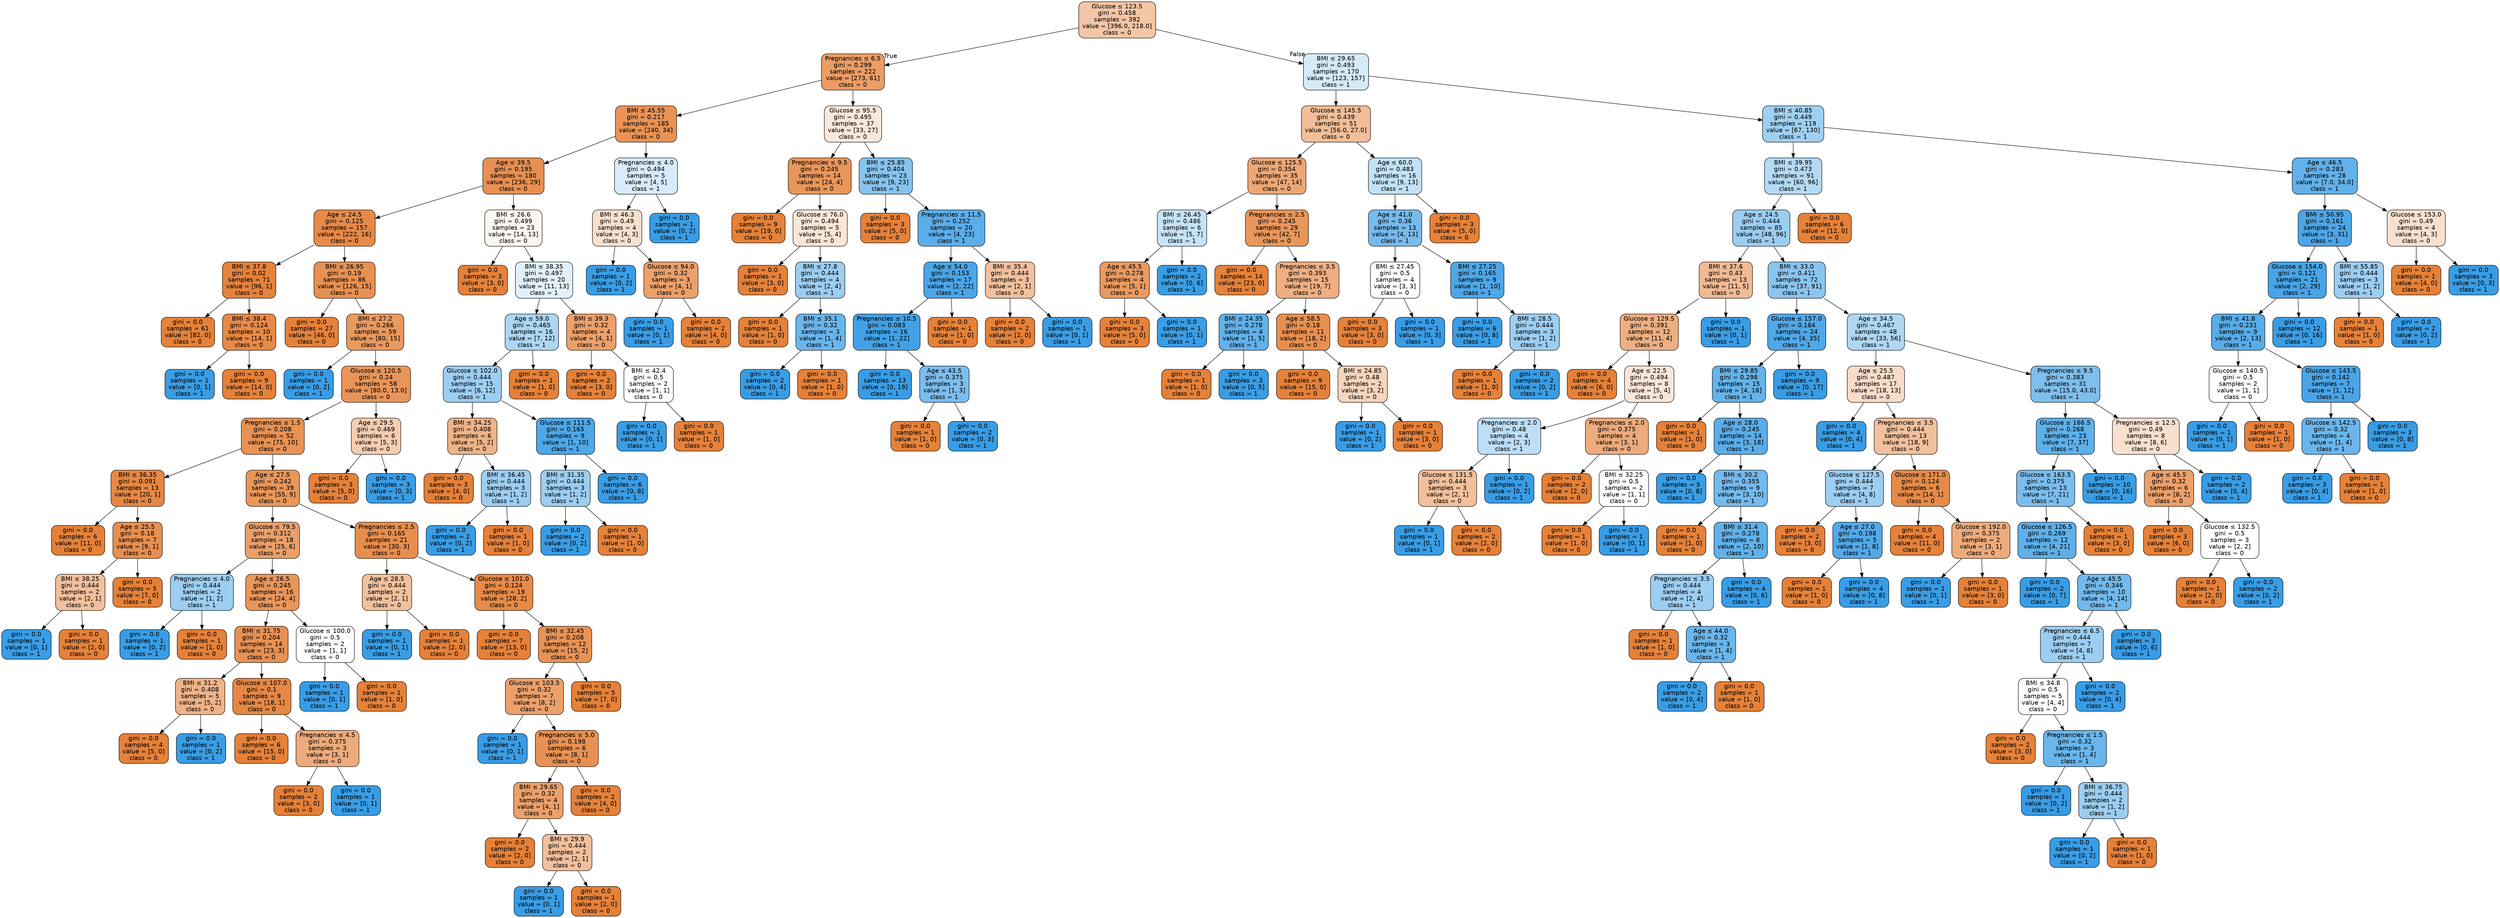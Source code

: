 digraph Tree {
node [shape=box, style="filled, rounded", color="black", fontname="helvetica"] ;
edge [fontname="helvetica"] ;
0 [label=<Glucose &le; 123.5<br/>gini = 0.458<br/>samples = 392<br/>value = [396.0, 218.0]<br/>class = 0>, fillcolor="#f3c6a6"] ;
1 [label=<Pregnancies &le; 6.5<br/>gini = 0.299<br/>samples = 222<br/>value = [273, 61]<br/>class = 0>, fillcolor="#eb9d65"] ;
0 -> 1 [labeldistance=2.5, labelangle=45, headlabel="True"] ;
2 [label=<BMI &le; 45.55<br/>gini = 0.217<br/>samples = 185<br/>value = [240, 34]<br/>class = 0>, fillcolor="#e99355"] ;
1 -> 2 ;
3 [label=<Age &le; 39.5<br/>gini = 0.195<br/>samples = 180<br/>value = [236, 29]<br/>class = 0>, fillcolor="#e89051"] ;
2 -> 3 ;
4 [label=<Age &le; 24.5<br/>gini = 0.125<br/>samples = 157<br/>value = [222, 16]<br/>class = 0>, fillcolor="#e78a47"] ;
3 -> 4 ;
5 [label=<BMI &le; 37.8<br/>gini = 0.02<br/>samples = 71<br/>value = [96, 1]<br/>class = 0>, fillcolor="#e5823b"] ;
4 -> 5 ;
6 [label=<gini = 0.0<br/>samples = 61<br/>value = [82, 0]<br/>class = 0>, fillcolor="#e58139"] ;
5 -> 6 ;
7 [label=<BMI &le; 38.4<br/>gini = 0.124<br/>samples = 10<br/>value = [14, 1]<br/>class = 0>, fillcolor="#e78a47"] ;
5 -> 7 ;
8 [label=<gini = 0.0<br/>samples = 1<br/>value = [0, 1]<br/>class = 1>, fillcolor="#399de5"] ;
7 -> 8 ;
9 [label=<gini = 0.0<br/>samples = 9<br/>value = [14, 0]<br/>class = 0>, fillcolor="#e58139"] ;
7 -> 9 ;
10 [label=<BMI &le; 26.95<br/>gini = 0.19<br/>samples = 86<br/>value = [126, 15]<br/>class = 0>, fillcolor="#e89051"] ;
4 -> 10 ;
11 [label=<gini = 0.0<br/>samples = 27<br/>value = [46, 0]<br/>class = 0>, fillcolor="#e58139"] ;
10 -> 11 ;
12 [label=<BMI &le; 27.2<br/>gini = 0.266<br/>samples = 59<br/>value = [80, 15]<br/>class = 0>, fillcolor="#ea995e"] ;
10 -> 12 ;
13 [label=<gini = 0.0<br/>samples = 1<br/>value = [0, 2]<br/>class = 1>, fillcolor="#399de5"] ;
12 -> 13 ;
14 [label=<Glucose &le; 120.5<br/>gini = 0.24<br/>samples = 58<br/>value = [80.0, 13.0]<br/>class = 0>, fillcolor="#e99559"] ;
12 -> 14 ;
15 [label=<Pregnancies &le; 1.5<br/>gini = 0.208<br/>samples = 52<br/>value = [75, 10]<br/>class = 0>, fillcolor="#e89253"] ;
14 -> 15 ;
16 [label=<BMI &le; 36.35<br/>gini = 0.091<br/>samples = 13<br/>value = [20, 1]<br/>class = 0>, fillcolor="#e68743"] ;
15 -> 16 ;
17 [label=<gini = 0.0<br/>samples = 6<br/>value = [11, 0]<br/>class = 0>, fillcolor="#e58139"] ;
16 -> 17 ;
18 [label=<Age &le; 25.5<br/>gini = 0.18<br/>samples = 7<br/>value = [9, 1]<br/>class = 0>, fillcolor="#e88f4f"] ;
16 -> 18 ;
19 [label=<BMI &le; 38.25<br/>gini = 0.444<br/>samples = 2<br/>value = [2, 1]<br/>class = 0>, fillcolor="#f2c09c"] ;
18 -> 19 ;
20 [label=<gini = 0.0<br/>samples = 1<br/>value = [0, 1]<br/>class = 1>, fillcolor="#399de5"] ;
19 -> 20 ;
21 [label=<gini = 0.0<br/>samples = 1<br/>value = [2, 0]<br/>class = 0>, fillcolor="#e58139"] ;
19 -> 21 ;
22 [label=<gini = 0.0<br/>samples = 5<br/>value = [7, 0]<br/>class = 0>, fillcolor="#e58139"] ;
18 -> 22 ;
23 [label=<Age &le; 27.5<br/>gini = 0.242<br/>samples = 39<br/>value = [55, 9]<br/>class = 0>, fillcolor="#e99659"] ;
15 -> 23 ;
24 [label=<Glucose &le; 79.5<br/>gini = 0.312<br/>samples = 18<br/>value = [25, 6]<br/>class = 0>, fillcolor="#eb9f69"] ;
23 -> 24 ;
25 [label=<Pregnancies &le; 4.0<br/>gini = 0.444<br/>samples = 2<br/>value = [1, 2]<br/>class = 1>, fillcolor="#9ccef2"] ;
24 -> 25 ;
26 [label=<gini = 0.0<br/>samples = 1<br/>value = [0, 2]<br/>class = 1>, fillcolor="#399de5"] ;
25 -> 26 ;
27 [label=<gini = 0.0<br/>samples = 1<br/>value = [1, 0]<br/>class = 0>, fillcolor="#e58139"] ;
25 -> 27 ;
28 [label=<Age &le; 26.5<br/>gini = 0.245<br/>samples = 16<br/>value = [24, 4]<br/>class = 0>, fillcolor="#e9965a"] ;
24 -> 28 ;
29 [label=<BMI &le; 31.75<br/>gini = 0.204<br/>samples = 14<br/>value = [23, 3]<br/>class = 0>, fillcolor="#e89153"] ;
28 -> 29 ;
30 [label=<BMI &le; 31.2<br/>gini = 0.408<br/>samples = 5<br/>value = [5, 2]<br/>class = 0>, fillcolor="#efb388"] ;
29 -> 30 ;
31 [label=<gini = 0.0<br/>samples = 4<br/>value = [5, 0]<br/>class = 0>, fillcolor="#e58139"] ;
30 -> 31 ;
32 [label=<gini = 0.0<br/>samples = 1<br/>value = [0, 2]<br/>class = 1>, fillcolor="#399de5"] ;
30 -> 32 ;
33 [label=<Glucose &le; 107.0<br/>gini = 0.1<br/>samples = 9<br/>value = [18, 1]<br/>class = 0>, fillcolor="#e68844"] ;
29 -> 33 ;
34 [label=<gini = 0.0<br/>samples = 6<br/>value = [15, 0]<br/>class = 0>, fillcolor="#e58139"] ;
33 -> 34 ;
35 [label=<Pregnancies &le; 4.5<br/>gini = 0.375<br/>samples = 3<br/>value = [3, 1]<br/>class = 0>, fillcolor="#eeab7b"] ;
33 -> 35 ;
36 [label=<gini = 0.0<br/>samples = 2<br/>value = [3, 0]<br/>class = 0>, fillcolor="#e58139"] ;
35 -> 36 ;
37 [label=<gini = 0.0<br/>samples = 1<br/>value = [0, 1]<br/>class = 1>, fillcolor="#399de5"] ;
35 -> 37 ;
38 [label=<Glucose &le; 100.0<br/>gini = 0.5<br/>samples = 2<br/>value = [1, 1]<br/>class = 0>, fillcolor="#ffffff"] ;
28 -> 38 ;
39 [label=<gini = 0.0<br/>samples = 1<br/>value = [0, 1]<br/>class = 1>, fillcolor="#399de5"] ;
38 -> 39 ;
40 [label=<gini = 0.0<br/>samples = 1<br/>value = [1, 0]<br/>class = 0>, fillcolor="#e58139"] ;
38 -> 40 ;
41 [label=<Pregnancies &le; 2.5<br/>gini = 0.165<br/>samples = 21<br/>value = [30, 3]<br/>class = 0>, fillcolor="#e88e4d"] ;
23 -> 41 ;
42 [label=<Age &le; 28.5<br/>gini = 0.444<br/>samples = 2<br/>value = [2, 1]<br/>class = 0>, fillcolor="#f2c09c"] ;
41 -> 42 ;
43 [label=<gini = 0.0<br/>samples = 1<br/>value = [0, 1]<br/>class = 1>, fillcolor="#399de5"] ;
42 -> 43 ;
44 [label=<gini = 0.0<br/>samples = 1<br/>value = [2, 0]<br/>class = 0>, fillcolor="#e58139"] ;
42 -> 44 ;
45 [label=<Glucose &le; 101.0<br/>gini = 0.124<br/>samples = 19<br/>value = [28, 2]<br/>class = 0>, fillcolor="#e78a47"] ;
41 -> 45 ;
46 [label=<gini = 0.0<br/>samples = 7<br/>value = [13, 0]<br/>class = 0>, fillcolor="#e58139"] ;
45 -> 46 ;
47 [label=<BMI &le; 32.45<br/>gini = 0.208<br/>samples = 12<br/>value = [15, 2]<br/>class = 0>, fillcolor="#e89253"] ;
45 -> 47 ;
48 [label=<Glucose &le; 103.5<br/>gini = 0.32<br/>samples = 7<br/>value = [8, 2]<br/>class = 0>, fillcolor="#eca06a"] ;
47 -> 48 ;
49 [label=<gini = 0.0<br/>samples = 1<br/>value = [0, 1]<br/>class = 1>, fillcolor="#399de5"] ;
48 -> 49 ;
50 [label=<Pregnancies &le; 5.0<br/>gini = 0.198<br/>samples = 6<br/>value = [8, 1]<br/>class = 0>, fillcolor="#e89152"] ;
48 -> 50 ;
51 [label=<BMI &le; 29.65<br/>gini = 0.32<br/>samples = 4<br/>value = [4, 1]<br/>class = 0>, fillcolor="#eca06a"] ;
50 -> 51 ;
52 [label=<gini = 0.0<br/>samples = 2<br/>value = [2, 0]<br/>class = 0>, fillcolor="#e58139"] ;
51 -> 52 ;
53 [label=<BMI &le; 29.9<br/>gini = 0.444<br/>samples = 2<br/>value = [2, 1]<br/>class = 0>, fillcolor="#f2c09c"] ;
51 -> 53 ;
54 [label=<gini = 0.0<br/>samples = 1<br/>value = [0, 1]<br/>class = 1>, fillcolor="#399de5"] ;
53 -> 54 ;
55 [label=<gini = 0.0<br/>samples = 1<br/>value = [2, 0]<br/>class = 0>, fillcolor="#e58139"] ;
53 -> 55 ;
56 [label=<gini = 0.0<br/>samples = 2<br/>value = [4, 0]<br/>class = 0>, fillcolor="#e58139"] ;
50 -> 56 ;
57 [label=<gini = 0.0<br/>samples = 5<br/>value = [7, 0]<br/>class = 0>, fillcolor="#e58139"] ;
47 -> 57 ;
58 [label=<Age &le; 29.5<br/>gini = 0.469<br/>samples = 6<br/>value = [5, 3]<br/>class = 0>, fillcolor="#f5cdb0"] ;
14 -> 58 ;
59 [label=<gini = 0.0<br/>samples = 3<br/>value = [5, 0]<br/>class = 0>, fillcolor="#e58139"] ;
58 -> 59 ;
60 [label=<gini = 0.0<br/>samples = 3<br/>value = [0, 3]<br/>class = 1>, fillcolor="#399de5"] ;
58 -> 60 ;
61 [label=<BMI &le; 26.6<br/>gini = 0.499<br/>samples = 23<br/>value = [14, 13]<br/>class = 0>, fillcolor="#fdf6f1"] ;
3 -> 61 ;
62 [label=<gini = 0.0<br/>samples = 3<br/>value = [3, 0]<br/>class = 0>, fillcolor="#e58139"] ;
61 -> 62 ;
63 [label=<BMI &le; 38.35<br/>gini = 0.497<br/>samples = 20<br/>value = [11, 13]<br/>class = 1>, fillcolor="#e1f0fb"] ;
61 -> 63 ;
64 [label=<Age &le; 59.0<br/>gini = 0.465<br/>samples = 16<br/>value = [7, 12]<br/>class = 1>, fillcolor="#acd6f4"] ;
63 -> 64 ;
65 [label=<Glucose &le; 102.0<br/>gini = 0.444<br/>samples = 15<br/>value = [6, 12]<br/>class = 1>, fillcolor="#9ccef2"] ;
64 -> 65 ;
66 [label=<BMI &le; 34.25<br/>gini = 0.408<br/>samples = 6<br/>value = [5, 2]<br/>class = 0>, fillcolor="#efb388"] ;
65 -> 66 ;
67 [label=<gini = 0.0<br/>samples = 3<br/>value = [4, 0]<br/>class = 0>, fillcolor="#e58139"] ;
66 -> 67 ;
68 [label=<BMI &le; 36.45<br/>gini = 0.444<br/>samples = 3<br/>value = [1, 2]<br/>class = 1>, fillcolor="#9ccef2"] ;
66 -> 68 ;
69 [label=<gini = 0.0<br/>samples = 2<br/>value = [0, 2]<br/>class = 1>, fillcolor="#399de5"] ;
68 -> 69 ;
70 [label=<gini = 0.0<br/>samples = 1<br/>value = [1, 0]<br/>class = 0>, fillcolor="#e58139"] ;
68 -> 70 ;
71 [label=<Glucose &le; 111.5<br/>gini = 0.165<br/>samples = 9<br/>value = [1, 10]<br/>class = 1>, fillcolor="#4da7e8"] ;
65 -> 71 ;
72 [label=<BMI &le; 31.35<br/>gini = 0.444<br/>samples = 3<br/>value = [1, 2]<br/>class = 1>, fillcolor="#9ccef2"] ;
71 -> 72 ;
73 [label=<gini = 0.0<br/>samples = 2<br/>value = [0, 2]<br/>class = 1>, fillcolor="#399de5"] ;
72 -> 73 ;
74 [label=<gini = 0.0<br/>samples = 1<br/>value = [1, 0]<br/>class = 0>, fillcolor="#e58139"] ;
72 -> 74 ;
75 [label=<gini = 0.0<br/>samples = 6<br/>value = [0, 8]<br/>class = 1>, fillcolor="#399de5"] ;
71 -> 75 ;
76 [label=<gini = 0.0<br/>samples = 1<br/>value = [1, 0]<br/>class = 0>, fillcolor="#e58139"] ;
64 -> 76 ;
77 [label=<BMI &le; 39.3<br/>gini = 0.32<br/>samples = 4<br/>value = [4, 1]<br/>class = 0>, fillcolor="#eca06a"] ;
63 -> 77 ;
78 [label=<gini = 0.0<br/>samples = 2<br/>value = [3, 0]<br/>class = 0>, fillcolor="#e58139"] ;
77 -> 78 ;
79 [label=<BMI &le; 42.4<br/>gini = 0.5<br/>samples = 2<br/>value = [1, 1]<br/>class = 0>, fillcolor="#ffffff"] ;
77 -> 79 ;
80 [label=<gini = 0.0<br/>samples = 1<br/>value = [0, 1]<br/>class = 1>, fillcolor="#399de5"] ;
79 -> 80 ;
81 [label=<gini = 0.0<br/>samples = 1<br/>value = [1, 0]<br/>class = 0>, fillcolor="#e58139"] ;
79 -> 81 ;
82 [label=<Pregnancies &le; 4.0<br/>gini = 0.494<br/>samples = 5<br/>value = [4, 5]<br/>class = 1>, fillcolor="#d7ebfa"] ;
2 -> 82 ;
83 [label=<BMI &le; 46.3<br/>gini = 0.49<br/>samples = 4<br/>value = [4, 3]<br/>class = 0>, fillcolor="#f8e0ce"] ;
82 -> 83 ;
84 [label=<gini = 0.0<br/>samples = 1<br/>value = [0, 2]<br/>class = 1>, fillcolor="#399de5"] ;
83 -> 84 ;
85 [label=<Glucose &le; 94.0<br/>gini = 0.32<br/>samples = 3<br/>value = [4, 1]<br/>class = 0>, fillcolor="#eca06a"] ;
83 -> 85 ;
86 [label=<gini = 0.0<br/>samples = 1<br/>value = [0, 1]<br/>class = 1>, fillcolor="#399de5"] ;
85 -> 86 ;
87 [label=<gini = 0.0<br/>samples = 2<br/>value = [4, 0]<br/>class = 0>, fillcolor="#e58139"] ;
85 -> 87 ;
88 [label=<gini = 0.0<br/>samples = 1<br/>value = [0, 2]<br/>class = 1>, fillcolor="#399de5"] ;
82 -> 88 ;
89 [label=<Glucose &le; 95.5<br/>gini = 0.495<br/>samples = 37<br/>value = [33, 27]<br/>class = 0>, fillcolor="#fae8db"] ;
1 -> 89 ;
90 [label=<Pregnancies &le; 9.5<br/>gini = 0.245<br/>samples = 14<br/>value = [24, 4]<br/>class = 0>, fillcolor="#e9965a"] ;
89 -> 90 ;
91 [label=<gini = 0.0<br/>samples = 9<br/>value = [19, 0]<br/>class = 0>, fillcolor="#e58139"] ;
90 -> 91 ;
92 [label=<Glucose &le; 76.0<br/>gini = 0.494<br/>samples = 5<br/>value = [5, 4]<br/>class = 0>, fillcolor="#fae6d7"] ;
90 -> 92 ;
93 [label=<gini = 0.0<br/>samples = 1<br/>value = [3, 0]<br/>class = 0>, fillcolor="#e58139"] ;
92 -> 93 ;
94 [label=<BMI &le; 27.8<br/>gini = 0.444<br/>samples = 4<br/>value = [2, 4]<br/>class = 1>, fillcolor="#9ccef2"] ;
92 -> 94 ;
95 [label=<gini = 0.0<br/>samples = 1<br/>value = [1, 0]<br/>class = 0>, fillcolor="#e58139"] ;
94 -> 95 ;
96 [label=<BMI &le; 35.1<br/>gini = 0.32<br/>samples = 3<br/>value = [1, 4]<br/>class = 1>, fillcolor="#6ab6ec"] ;
94 -> 96 ;
97 [label=<gini = 0.0<br/>samples = 2<br/>value = [0, 4]<br/>class = 1>, fillcolor="#399de5"] ;
96 -> 97 ;
98 [label=<gini = 0.0<br/>samples = 1<br/>value = [1, 0]<br/>class = 0>, fillcolor="#e58139"] ;
96 -> 98 ;
99 [label=<BMI &le; 25.85<br/>gini = 0.404<br/>samples = 23<br/>value = [9, 23]<br/>class = 1>, fillcolor="#86c3ef"] ;
89 -> 99 ;
100 [label=<gini = 0.0<br/>samples = 3<br/>value = [5, 0]<br/>class = 0>, fillcolor="#e58139"] ;
99 -> 100 ;
101 [label=<Pregnancies &le; 11.5<br/>gini = 0.252<br/>samples = 20<br/>value = [4, 23]<br/>class = 1>, fillcolor="#5baeea"] ;
99 -> 101 ;
102 [label=<Age &le; 54.0<br/>gini = 0.153<br/>samples = 17<br/>value = [2, 22]<br/>class = 1>, fillcolor="#4ba6e7"] ;
101 -> 102 ;
103 [label=<Pregnancies &le; 10.5<br/>gini = 0.083<br/>samples = 16<br/>value = [1, 22]<br/>class = 1>, fillcolor="#42a1e6"] ;
102 -> 103 ;
104 [label=<gini = 0.0<br/>samples = 13<br/>value = [0, 19]<br/>class = 1>, fillcolor="#399de5"] ;
103 -> 104 ;
105 [label=<Age &le; 43.5<br/>gini = 0.375<br/>samples = 3<br/>value = [1, 3]<br/>class = 1>, fillcolor="#7bbeee"] ;
103 -> 105 ;
106 [label=<gini = 0.0<br/>samples = 1<br/>value = [1, 0]<br/>class = 0>, fillcolor="#e58139"] ;
105 -> 106 ;
107 [label=<gini = 0.0<br/>samples = 2<br/>value = [0, 3]<br/>class = 1>, fillcolor="#399de5"] ;
105 -> 107 ;
108 [label=<gini = 0.0<br/>samples = 1<br/>value = [1, 0]<br/>class = 0>, fillcolor="#e58139"] ;
102 -> 108 ;
109 [label=<BMI &le; 35.4<br/>gini = 0.444<br/>samples = 3<br/>value = [2, 1]<br/>class = 0>, fillcolor="#f2c09c"] ;
101 -> 109 ;
110 [label=<gini = 0.0<br/>samples = 2<br/>value = [2, 0]<br/>class = 0>, fillcolor="#e58139"] ;
109 -> 110 ;
111 [label=<gini = 0.0<br/>samples = 1<br/>value = [0, 1]<br/>class = 1>, fillcolor="#399de5"] ;
109 -> 111 ;
112 [label=<BMI &le; 29.65<br/>gini = 0.493<br/>samples = 170<br/>value = [123, 157]<br/>class = 1>, fillcolor="#d4eaf9"] ;
0 -> 112 [labeldistance=2.5, labelangle=-45, headlabel="False"] ;
113 [label=<Glucose &le; 145.5<br/>gini = 0.439<br/>samples = 51<br/>value = [56.0, 27.0]<br/>class = 0>, fillcolor="#f2be98"] ;
112 -> 113 ;
114 [label=<Glucose &le; 125.5<br/>gini = 0.354<br/>samples = 35<br/>value = [47, 14]<br/>class = 0>, fillcolor="#eda774"] ;
113 -> 114 ;
115 [label=<BMI &le; 26.45<br/>gini = 0.486<br/>samples = 6<br/>value = [5, 7]<br/>class = 1>, fillcolor="#c6e3f8"] ;
114 -> 115 ;
116 [label=<Age &le; 45.5<br/>gini = 0.278<br/>samples = 4<br/>value = [5, 1]<br/>class = 0>, fillcolor="#ea9a61"] ;
115 -> 116 ;
117 [label=<gini = 0.0<br/>samples = 3<br/>value = [5, 0]<br/>class = 0>, fillcolor="#e58139"] ;
116 -> 117 ;
118 [label=<gini = 0.0<br/>samples = 1<br/>value = [0, 1]<br/>class = 1>, fillcolor="#399de5"] ;
116 -> 118 ;
119 [label=<gini = 0.0<br/>samples = 2<br/>value = [0, 6]<br/>class = 1>, fillcolor="#399de5"] ;
115 -> 119 ;
120 [label=<Pregnancies &le; 2.5<br/>gini = 0.245<br/>samples = 29<br/>value = [42, 7]<br/>class = 0>, fillcolor="#e9965a"] ;
114 -> 120 ;
121 [label=<gini = 0.0<br/>samples = 14<br/>value = [23, 0]<br/>class = 0>, fillcolor="#e58139"] ;
120 -> 121 ;
122 [label=<Pregnancies &le; 3.5<br/>gini = 0.393<br/>samples = 15<br/>value = [19, 7]<br/>class = 0>, fillcolor="#efaf82"] ;
120 -> 122 ;
123 [label=<BMI &le; 24.35<br/>gini = 0.278<br/>samples = 4<br/>value = [1, 5]<br/>class = 1>, fillcolor="#61b1ea"] ;
122 -> 123 ;
124 [label=<gini = 0.0<br/>samples = 1<br/>value = [1, 0]<br/>class = 0>, fillcolor="#e58139"] ;
123 -> 124 ;
125 [label=<gini = 0.0<br/>samples = 3<br/>value = [0, 5]<br/>class = 1>, fillcolor="#399de5"] ;
123 -> 125 ;
126 [label=<Age &le; 58.5<br/>gini = 0.18<br/>samples = 11<br/>value = [18, 2]<br/>class = 0>, fillcolor="#e88f4f"] ;
122 -> 126 ;
127 [label=<gini = 0.0<br/>samples = 9<br/>value = [15, 0]<br/>class = 0>, fillcolor="#e58139"] ;
126 -> 127 ;
128 [label=<BMI &le; 24.85<br/>gini = 0.48<br/>samples = 2<br/>value = [3, 2]<br/>class = 0>, fillcolor="#f6d5bd"] ;
126 -> 128 ;
129 [label=<gini = 0.0<br/>samples = 1<br/>value = [0, 2]<br/>class = 1>, fillcolor="#399de5"] ;
128 -> 129 ;
130 [label=<gini = 0.0<br/>samples = 1<br/>value = [3, 0]<br/>class = 0>, fillcolor="#e58139"] ;
128 -> 130 ;
131 [label=<Age &le; 60.0<br/>gini = 0.483<br/>samples = 16<br/>value = [9, 13]<br/>class = 1>, fillcolor="#c2e1f7"] ;
113 -> 131 ;
132 [label=<Age &le; 41.0<br/>gini = 0.36<br/>samples = 13<br/>value = [4, 13]<br/>class = 1>, fillcolor="#76bbed"] ;
131 -> 132 ;
133 [label=<BMI &le; 27.45<br/>gini = 0.5<br/>samples = 4<br/>value = [3, 3]<br/>class = 0>, fillcolor="#ffffff"] ;
132 -> 133 ;
134 [label=<gini = 0.0<br/>samples = 3<br/>value = [3, 0]<br/>class = 0>, fillcolor="#e58139"] ;
133 -> 134 ;
135 [label=<gini = 0.0<br/>samples = 1<br/>value = [0, 3]<br/>class = 1>, fillcolor="#399de5"] ;
133 -> 135 ;
136 [label=<BMI &le; 27.25<br/>gini = 0.165<br/>samples = 9<br/>value = [1, 10]<br/>class = 1>, fillcolor="#4da7e8"] ;
132 -> 136 ;
137 [label=<gini = 0.0<br/>samples = 6<br/>value = [0, 8]<br/>class = 1>, fillcolor="#399de5"] ;
136 -> 137 ;
138 [label=<BMI &le; 28.5<br/>gini = 0.444<br/>samples = 3<br/>value = [1, 2]<br/>class = 1>, fillcolor="#9ccef2"] ;
136 -> 138 ;
139 [label=<gini = 0.0<br/>samples = 1<br/>value = [1, 0]<br/>class = 0>, fillcolor="#e58139"] ;
138 -> 139 ;
140 [label=<gini = 0.0<br/>samples = 2<br/>value = [0, 2]<br/>class = 1>, fillcolor="#399de5"] ;
138 -> 140 ;
141 [label=<gini = 0.0<br/>samples = 3<br/>value = [5, 0]<br/>class = 0>, fillcolor="#e58139"] ;
131 -> 141 ;
142 [label=<BMI &le; 40.85<br/>gini = 0.449<br/>samples = 119<br/>value = [67, 130]<br/>class = 1>, fillcolor="#9fd0f2"] ;
112 -> 142 ;
143 [label=<BMI &le; 39.95<br/>gini = 0.473<br/>samples = 91<br/>value = [60, 96]<br/>class = 1>, fillcolor="#b5daf5"] ;
142 -> 143 ;
144 [label=<Age &le; 24.5<br/>gini = 0.444<br/>samples = 85<br/>value = [48, 96]<br/>class = 1>, fillcolor="#9ccef2"] ;
143 -> 144 ;
145 [label=<BMI &le; 37.6<br/>gini = 0.43<br/>samples = 13<br/>value = [11, 5]<br/>class = 0>, fillcolor="#f1ba93"] ;
144 -> 145 ;
146 [label=<Glucose &le; 129.5<br/>gini = 0.391<br/>samples = 12<br/>value = [11, 4]<br/>class = 0>, fillcolor="#eeaf81"] ;
145 -> 146 ;
147 [label=<gini = 0.0<br/>samples = 4<br/>value = [6, 0]<br/>class = 0>, fillcolor="#e58139"] ;
146 -> 147 ;
148 [label=<Age &le; 22.5<br/>gini = 0.494<br/>samples = 8<br/>value = [5, 4]<br/>class = 0>, fillcolor="#fae6d7"] ;
146 -> 148 ;
149 [label=<Pregnancies &le; 2.0<br/>gini = 0.48<br/>samples = 4<br/>value = [2, 3]<br/>class = 1>, fillcolor="#bddef6"] ;
148 -> 149 ;
150 [label=<Glucose &le; 131.5<br/>gini = 0.444<br/>samples = 3<br/>value = [2, 1]<br/>class = 0>, fillcolor="#f2c09c"] ;
149 -> 150 ;
151 [label=<gini = 0.0<br/>samples = 1<br/>value = [0, 1]<br/>class = 1>, fillcolor="#399de5"] ;
150 -> 151 ;
152 [label=<gini = 0.0<br/>samples = 2<br/>value = [2, 0]<br/>class = 0>, fillcolor="#e58139"] ;
150 -> 152 ;
153 [label=<gini = 0.0<br/>samples = 1<br/>value = [0, 2]<br/>class = 1>, fillcolor="#399de5"] ;
149 -> 153 ;
154 [label=<Pregnancies &le; 2.0<br/>gini = 0.375<br/>samples = 4<br/>value = [3, 1]<br/>class = 0>, fillcolor="#eeab7b"] ;
148 -> 154 ;
155 [label=<gini = 0.0<br/>samples = 2<br/>value = [2, 0]<br/>class = 0>, fillcolor="#e58139"] ;
154 -> 155 ;
156 [label=<BMI &le; 32.25<br/>gini = 0.5<br/>samples = 2<br/>value = [1, 1]<br/>class = 0>, fillcolor="#ffffff"] ;
154 -> 156 ;
157 [label=<gini = 0.0<br/>samples = 1<br/>value = [1, 0]<br/>class = 0>, fillcolor="#e58139"] ;
156 -> 157 ;
158 [label=<gini = 0.0<br/>samples = 1<br/>value = [0, 1]<br/>class = 1>, fillcolor="#399de5"] ;
156 -> 158 ;
159 [label=<gini = 0.0<br/>samples = 1<br/>value = [0, 1]<br/>class = 1>, fillcolor="#399de5"] ;
145 -> 159 ;
160 [label=<BMI &le; 33.0<br/>gini = 0.411<br/>samples = 72<br/>value = [37, 91]<br/>class = 1>, fillcolor="#8ac5f0"] ;
144 -> 160 ;
161 [label=<Glucose &le; 157.0<br/>gini = 0.184<br/>samples = 24<br/>value = [4, 35]<br/>class = 1>, fillcolor="#50a8e8"] ;
160 -> 161 ;
162 [label=<BMI &le; 29.85<br/>gini = 0.298<br/>samples = 15<br/>value = [4, 18]<br/>class = 1>, fillcolor="#65b3eb"] ;
161 -> 162 ;
163 [label=<gini = 0.0<br/>samples = 1<br/>value = [1, 0]<br/>class = 0>, fillcolor="#e58139"] ;
162 -> 163 ;
164 [label=<Age &le; 28.0<br/>gini = 0.245<br/>samples = 14<br/>value = [3, 18]<br/>class = 1>, fillcolor="#5aade9"] ;
162 -> 164 ;
165 [label=<gini = 0.0<br/>samples = 5<br/>value = [0, 8]<br/>class = 1>, fillcolor="#399de5"] ;
164 -> 165 ;
166 [label=<BMI &le; 30.2<br/>gini = 0.355<br/>samples = 9<br/>value = [3, 10]<br/>class = 1>, fillcolor="#74baed"] ;
164 -> 166 ;
167 [label=<gini = 0.0<br/>samples = 1<br/>value = [1, 0]<br/>class = 0>, fillcolor="#e58139"] ;
166 -> 167 ;
168 [label=<BMI &le; 31.4<br/>gini = 0.278<br/>samples = 8<br/>value = [2, 10]<br/>class = 1>, fillcolor="#61b1ea"] ;
166 -> 168 ;
169 [label=<Pregnancies &le; 3.5<br/>gini = 0.444<br/>samples = 4<br/>value = [2, 4]<br/>class = 1>, fillcolor="#9ccef2"] ;
168 -> 169 ;
170 [label=<gini = 0.0<br/>samples = 1<br/>value = [1, 0]<br/>class = 0>, fillcolor="#e58139"] ;
169 -> 170 ;
171 [label=<Age &le; 44.0<br/>gini = 0.32<br/>samples = 3<br/>value = [1, 4]<br/>class = 1>, fillcolor="#6ab6ec"] ;
169 -> 171 ;
172 [label=<gini = 0.0<br/>samples = 2<br/>value = [0, 4]<br/>class = 1>, fillcolor="#399de5"] ;
171 -> 172 ;
173 [label=<gini = 0.0<br/>samples = 1<br/>value = [1, 0]<br/>class = 0>, fillcolor="#e58139"] ;
171 -> 173 ;
174 [label=<gini = 0.0<br/>samples = 4<br/>value = [0, 6]<br/>class = 1>, fillcolor="#399de5"] ;
168 -> 174 ;
175 [label=<gini = 0.0<br/>samples = 9<br/>value = [0, 17]<br/>class = 1>, fillcolor="#399de5"] ;
161 -> 175 ;
176 [label=<Age &le; 34.5<br/>gini = 0.467<br/>samples = 48<br/>value = [33, 56]<br/>class = 1>, fillcolor="#aed7f4"] ;
160 -> 176 ;
177 [label=<Age &le; 25.5<br/>gini = 0.487<br/>samples = 17<br/>value = [18, 13]<br/>class = 0>, fillcolor="#f8dcc8"] ;
176 -> 177 ;
178 [label=<gini = 0.0<br/>samples = 4<br/>value = [0, 4]<br/>class = 1>, fillcolor="#399de5"] ;
177 -> 178 ;
179 [label=<Pregnancies &le; 3.5<br/>gini = 0.444<br/>samples = 13<br/>value = [18, 9]<br/>class = 0>, fillcolor="#f2c09c"] ;
177 -> 179 ;
180 [label=<Glucose &le; 127.5<br/>gini = 0.444<br/>samples = 7<br/>value = [4, 8]<br/>class = 1>, fillcolor="#9ccef2"] ;
179 -> 180 ;
181 [label=<gini = 0.0<br/>samples = 2<br/>value = [3, 0]<br/>class = 0>, fillcolor="#e58139"] ;
180 -> 181 ;
182 [label=<Age &le; 27.0<br/>gini = 0.198<br/>samples = 5<br/>value = [1, 8]<br/>class = 1>, fillcolor="#52a9e8"] ;
180 -> 182 ;
183 [label=<gini = 0.0<br/>samples = 1<br/>value = [1, 0]<br/>class = 0>, fillcolor="#e58139"] ;
182 -> 183 ;
184 [label=<gini = 0.0<br/>samples = 4<br/>value = [0, 8]<br/>class = 1>, fillcolor="#399de5"] ;
182 -> 184 ;
185 [label=<Glucose &le; 171.0<br/>gini = 0.124<br/>samples = 6<br/>value = [14, 1]<br/>class = 0>, fillcolor="#e78a47"] ;
179 -> 185 ;
186 [label=<gini = 0.0<br/>samples = 4<br/>value = [11, 0]<br/>class = 0>, fillcolor="#e58139"] ;
185 -> 186 ;
187 [label=<Glucose &le; 192.0<br/>gini = 0.375<br/>samples = 2<br/>value = [3, 1]<br/>class = 0>, fillcolor="#eeab7b"] ;
185 -> 187 ;
188 [label=<gini = 0.0<br/>samples = 1<br/>value = [0, 1]<br/>class = 1>, fillcolor="#399de5"] ;
187 -> 188 ;
189 [label=<gini = 0.0<br/>samples = 1<br/>value = [3, 0]<br/>class = 0>, fillcolor="#e58139"] ;
187 -> 189 ;
190 [label=<Pregnancies &le; 9.5<br/>gini = 0.383<br/>samples = 31<br/>value = [15.0, 43.0]<br/>class = 1>, fillcolor="#7ebfee"] ;
176 -> 190 ;
191 [label=<Glucose &le; 166.5<br/>gini = 0.268<br/>samples = 23<br/>value = [7, 37]<br/>class = 1>, fillcolor="#5eb0ea"] ;
190 -> 191 ;
192 [label=<Glucose &le; 163.5<br/>gini = 0.375<br/>samples = 13<br/>value = [7, 21]<br/>class = 1>, fillcolor="#7bbeee"] ;
191 -> 192 ;
193 [label=<Glucose &le; 126.5<br/>gini = 0.269<br/>samples = 12<br/>value = [4, 21]<br/>class = 1>, fillcolor="#5fb0ea"] ;
192 -> 193 ;
194 [label=<gini = 0.0<br/>samples = 2<br/>value = [0, 7]<br/>class = 1>, fillcolor="#399de5"] ;
193 -> 194 ;
195 [label=<Age &le; 45.5<br/>gini = 0.346<br/>samples = 10<br/>value = [4, 14]<br/>class = 1>, fillcolor="#72b9ec"] ;
193 -> 195 ;
196 [label=<Pregnancies &le; 6.5<br/>gini = 0.444<br/>samples = 7<br/>value = [4, 8]<br/>class = 1>, fillcolor="#9ccef2"] ;
195 -> 196 ;
197 [label=<BMI &le; 34.8<br/>gini = 0.5<br/>samples = 5<br/>value = [4, 4]<br/>class = 0>, fillcolor="#ffffff"] ;
196 -> 197 ;
198 [label=<gini = 0.0<br/>samples = 2<br/>value = [3, 0]<br/>class = 0>, fillcolor="#e58139"] ;
197 -> 198 ;
199 [label=<Pregnancies &le; 1.5<br/>gini = 0.32<br/>samples = 3<br/>value = [1, 4]<br/>class = 1>, fillcolor="#6ab6ec"] ;
197 -> 199 ;
200 [label=<gini = 0.0<br/>samples = 1<br/>value = [0, 2]<br/>class = 1>, fillcolor="#399de5"] ;
199 -> 200 ;
201 [label=<BMI &le; 36.75<br/>gini = 0.444<br/>samples = 2<br/>value = [1, 2]<br/>class = 1>, fillcolor="#9ccef2"] ;
199 -> 201 ;
202 [label=<gini = 0.0<br/>samples = 1<br/>value = [0, 2]<br/>class = 1>, fillcolor="#399de5"] ;
201 -> 202 ;
203 [label=<gini = 0.0<br/>samples = 1<br/>value = [1, 0]<br/>class = 0>, fillcolor="#e58139"] ;
201 -> 203 ;
204 [label=<gini = 0.0<br/>samples = 2<br/>value = [0, 4]<br/>class = 1>, fillcolor="#399de5"] ;
196 -> 204 ;
205 [label=<gini = 0.0<br/>samples = 3<br/>value = [0, 6]<br/>class = 1>, fillcolor="#399de5"] ;
195 -> 205 ;
206 [label=<gini = 0.0<br/>samples = 1<br/>value = [3, 0]<br/>class = 0>, fillcolor="#e58139"] ;
192 -> 206 ;
207 [label=<gini = 0.0<br/>samples = 10<br/>value = [0, 16]<br/>class = 1>, fillcolor="#399de5"] ;
191 -> 207 ;
208 [label=<Pregnancies &le; 12.5<br/>gini = 0.49<br/>samples = 8<br/>value = [8, 6]<br/>class = 0>, fillcolor="#f8e0ce"] ;
190 -> 208 ;
209 [label=<Age &le; 45.5<br/>gini = 0.32<br/>samples = 6<br/>value = [8, 2]<br/>class = 0>, fillcolor="#eca06a"] ;
208 -> 209 ;
210 [label=<gini = 0.0<br/>samples = 3<br/>value = [6, 0]<br/>class = 0>, fillcolor="#e58139"] ;
209 -> 210 ;
211 [label=<Glucose &le; 132.5<br/>gini = 0.5<br/>samples = 3<br/>value = [2, 2]<br/>class = 0>, fillcolor="#ffffff"] ;
209 -> 211 ;
212 [label=<gini = 0.0<br/>samples = 1<br/>value = [2, 0]<br/>class = 0>, fillcolor="#e58139"] ;
211 -> 212 ;
213 [label=<gini = 0.0<br/>samples = 2<br/>value = [0, 2]<br/>class = 1>, fillcolor="#399de5"] ;
211 -> 213 ;
214 [label=<gini = 0.0<br/>samples = 2<br/>value = [0, 4]<br/>class = 1>, fillcolor="#399de5"] ;
208 -> 214 ;
215 [label=<gini = 0.0<br/>samples = 6<br/>value = [12, 0]<br/>class = 0>, fillcolor="#e58139"] ;
143 -> 215 ;
216 [label=<Age &le; 46.5<br/>gini = 0.283<br/>samples = 28<br/>value = [7.0, 34.0]<br/>class = 1>, fillcolor="#62b1ea"] ;
142 -> 216 ;
217 [label=<BMI &le; 50.95<br/>gini = 0.161<br/>samples = 24<br/>value = [3, 31]<br/>class = 1>, fillcolor="#4ca6e8"] ;
216 -> 217 ;
218 [label=<Glucose &le; 154.0<br/>gini = 0.121<br/>samples = 21<br/>value = [2, 29]<br/>class = 1>, fillcolor="#47a4e7"] ;
217 -> 218 ;
219 [label=<BMI &le; 41.8<br/>gini = 0.231<br/>samples = 9<br/>value = [2, 13]<br/>class = 1>, fillcolor="#57ace9"] ;
218 -> 219 ;
220 [label=<Glucose &le; 140.5<br/>gini = 0.5<br/>samples = 2<br/>value = [1, 1]<br/>class = 0>, fillcolor="#ffffff"] ;
219 -> 220 ;
221 [label=<gini = 0.0<br/>samples = 1<br/>value = [0, 1]<br/>class = 1>, fillcolor="#399de5"] ;
220 -> 221 ;
222 [label=<gini = 0.0<br/>samples = 1<br/>value = [1, 0]<br/>class = 0>, fillcolor="#e58139"] ;
220 -> 222 ;
223 [label=<Glucose &le; 143.5<br/>gini = 0.142<br/>samples = 7<br/>value = [1, 12]<br/>class = 1>, fillcolor="#49a5e7"] ;
219 -> 223 ;
224 [label=<Glucose &le; 142.5<br/>gini = 0.32<br/>samples = 4<br/>value = [1, 4]<br/>class = 1>, fillcolor="#6ab6ec"] ;
223 -> 224 ;
225 [label=<gini = 0.0<br/>samples = 3<br/>value = [0, 4]<br/>class = 1>, fillcolor="#399de5"] ;
224 -> 225 ;
226 [label=<gini = 0.0<br/>samples = 1<br/>value = [1, 0]<br/>class = 0>, fillcolor="#e58139"] ;
224 -> 226 ;
227 [label=<gini = 0.0<br/>samples = 3<br/>value = [0, 8]<br/>class = 1>, fillcolor="#399de5"] ;
223 -> 227 ;
228 [label=<gini = 0.0<br/>samples = 12<br/>value = [0, 16]<br/>class = 1>, fillcolor="#399de5"] ;
218 -> 228 ;
229 [label=<BMI &le; 55.85<br/>gini = 0.444<br/>samples = 3<br/>value = [1, 2]<br/>class = 1>, fillcolor="#9ccef2"] ;
217 -> 229 ;
230 [label=<gini = 0.0<br/>samples = 1<br/>value = [1, 0]<br/>class = 0>, fillcolor="#e58139"] ;
229 -> 230 ;
231 [label=<gini = 0.0<br/>samples = 2<br/>value = [0, 2]<br/>class = 1>, fillcolor="#399de5"] ;
229 -> 231 ;
232 [label=<Glucose &le; 153.0<br/>gini = 0.49<br/>samples = 4<br/>value = [4, 3]<br/>class = 0>, fillcolor="#f8e0ce"] ;
216 -> 232 ;
233 [label=<gini = 0.0<br/>samples = 1<br/>value = [4, 0]<br/>class = 0>, fillcolor="#e58139"] ;
232 -> 233 ;
234 [label=<gini = 0.0<br/>samples = 3<br/>value = [0, 3]<br/>class = 1>, fillcolor="#399de5"] ;
232 -> 234 ;
}